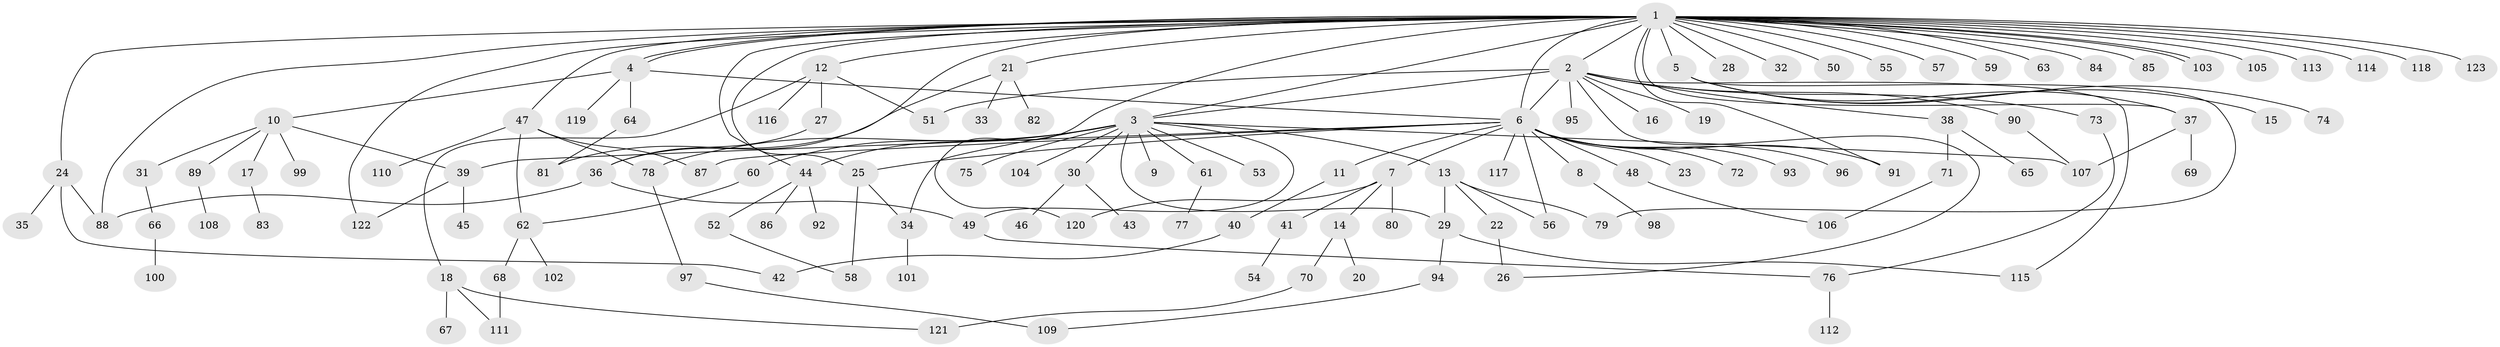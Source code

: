 // coarse degree distribution, {2: 0.1774193548387097, 3: 0.12903225806451613, 1: 0.46774193548387094, 28: 0.016129032258064516, 5: 0.06451612903225806, 4: 0.0967741935483871, 14: 0.016129032258064516, 10: 0.016129032258064516, 15: 0.016129032258064516}
// Generated by graph-tools (version 1.1) at 2025/36/03/04/25 23:36:46]
// undirected, 123 vertices, 158 edges
graph export_dot {
  node [color=gray90,style=filled];
  1;
  2;
  3;
  4;
  5;
  6;
  7;
  8;
  9;
  10;
  11;
  12;
  13;
  14;
  15;
  16;
  17;
  18;
  19;
  20;
  21;
  22;
  23;
  24;
  25;
  26;
  27;
  28;
  29;
  30;
  31;
  32;
  33;
  34;
  35;
  36;
  37;
  38;
  39;
  40;
  41;
  42;
  43;
  44;
  45;
  46;
  47;
  48;
  49;
  50;
  51;
  52;
  53;
  54;
  55;
  56;
  57;
  58;
  59;
  60;
  61;
  62;
  63;
  64;
  65;
  66;
  67;
  68;
  69;
  70;
  71;
  72;
  73;
  74;
  75;
  76;
  77;
  78;
  79;
  80;
  81;
  82;
  83;
  84;
  85;
  86;
  87;
  88;
  89;
  90;
  91;
  92;
  93;
  94;
  95;
  96;
  97;
  98;
  99;
  100;
  101;
  102;
  103;
  104;
  105;
  106;
  107;
  108;
  109;
  110;
  111;
  112;
  113;
  114;
  115;
  116;
  117;
  118;
  119;
  120;
  121;
  122;
  123;
  1 -- 2;
  1 -- 3;
  1 -- 4;
  1 -- 4;
  1 -- 5;
  1 -- 6;
  1 -- 12;
  1 -- 21;
  1 -- 24;
  1 -- 25;
  1 -- 28;
  1 -- 32;
  1 -- 36;
  1 -- 37;
  1 -- 44;
  1 -- 47;
  1 -- 50;
  1 -- 55;
  1 -- 57;
  1 -- 59;
  1 -- 63;
  1 -- 84;
  1 -- 85;
  1 -- 88;
  1 -- 91;
  1 -- 103;
  1 -- 103;
  1 -- 105;
  1 -- 113;
  1 -- 114;
  1 -- 118;
  1 -- 120;
  1 -- 122;
  1 -- 123;
  2 -- 3;
  2 -- 6;
  2 -- 16;
  2 -- 19;
  2 -- 26;
  2 -- 38;
  2 -- 51;
  2 -- 73;
  2 -- 90;
  2 -- 95;
  2 -- 115;
  3 -- 9;
  3 -- 13;
  3 -- 29;
  3 -- 30;
  3 -- 34;
  3 -- 44;
  3 -- 49;
  3 -- 53;
  3 -- 60;
  3 -- 61;
  3 -- 75;
  3 -- 78;
  3 -- 104;
  3 -- 107;
  4 -- 6;
  4 -- 10;
  4 -- 64;
  4 -- 119;
  5 -- 15;
  5 -- 37;
  5 -- 74;
  5 -- 79;
  6 -- 7;
  6 -- 8;
  6 -- 11;
  6 -- 23;
  6 -- 25;
  6 -- 39;
  6 -- 48;
  6 -- 56;
  6 -- 72;
  6 -- 87;
  6 -- 91;
  6 -- 93;
  6 -- 96;
  6 -- 117;
  7 -- 14;
  7 -- 41;
  7 -- 80;
  7 -- 120;
  8 -- 98;
  10 -- 17;
  10 -- 31;
  10 -- 39;
  10 -- 89;
  10 -- 99;
  11 -- 40;
  12 -- 18;
  12 -- 27;
  12 -- 51;
  12 -- 116;
  13 -- 22;
  13 -- 29;
  13 -- 56;
  13 -- 79;
  14 -- 20;
  14 -- 70;
  17 -- 83;
  18 -- 67;
  18 -- 111;
  18 -- 121;
  21 -- 33;
  21 -- 81;
  21 -- 82;
  22 -- 26;
  24 -- 35;
  24 -- 42;
  24 -- 88;
  25 -- 34;
  25 -- 58;
  27 -- 36;
  29 -- 94;
  29 -- 115;
  30 -- 43;
  30 -- 46;
  31 -- 66;
  34 -- 101;
  36 -- 49;
  36 -- 88;
  37 -- 69;
  37 -- 107;
  38 -- 65;
  38 -- 71;
  39 -- 45;
  39 -- 122;
  40 -- 42;
  41 -- 54;
  44 -- 52;
  44 -- 86;
  44 -- 92;
  47 -- 62;
  47 -- 78;
  47 -- 87;
  47 -- 110;
  48 -- 106;
  49 -- 76;
  52 -- 58;
  60 -- 62;
  61 -- 77;
  62 -- 68;
  62 -- 102;
  64 -- 81;
  66 -- 100;
  68 -- 111;
  70 -- 121;
  71 -- 106;
  73 -- 76;
  76 -- 112;
  78 -- 97;
  89 -- 108;
  90 -- 107;
  94 -- 109;
  97 -- 109;
}
